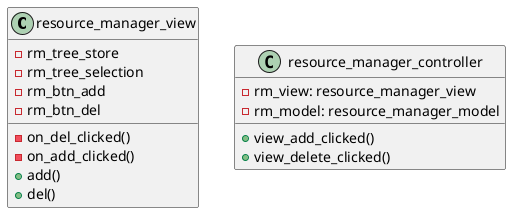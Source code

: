 @startuml
class resource_manager_view {
    -rm_tree_store
    -rm_tree_selection
    -rm_btn_add
    -rm_btn_del
    -on_del_clicked()
    -on_add_clicked()
    +add()
    +del()
}

class resource_manager_controller {
    +view_add_clicked()
    +view_delete_clicked()
    -rm_view: resource_manager_view
    -rm_model: resource_manager_model
}
@enduml

